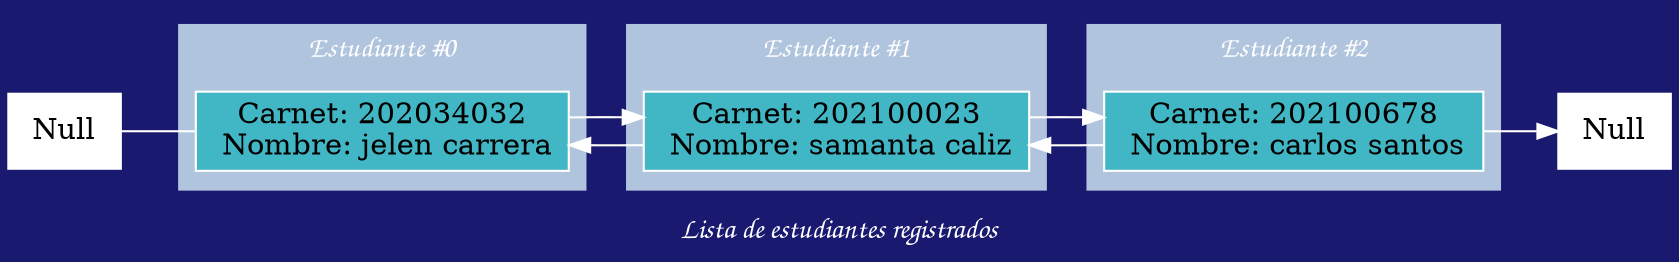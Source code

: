 
	digraph G {
		bgcolor="midnightblue";
		fontcolor=white;
		fontname="Comic Sans MS";
		label="Lista de estudiantes registrados";
		node [shape=record, colorscheme=ylgnbu9, style=filled, color=white];
		rankdir=LR;
		
		f0 [ label ="Null" ];
		f1[ label ="Null" ];
	
	subgraph cluster_0 {
        style=filled;
		color="lightsteelblue";
		label = "Estudiante #0";
        n0 [label="Carnet: 202034032&#92;n Nombre: jelen carrera", fillcolor=5];
	    	
	}
	subgraph cluster_1 {
        style=filled;
		color="lightsteelblue";
		label = "Estudiante #1";
        n1 [label="Carnet: 202100023&#92;n Nombre: samanta caliz", fillcolor=5];
	    	
	}
	subgraph cluster_2 {
        style=filled;
		color="lightsteelblue";
		label = "Estudiante #2";
        n2 [label="Carnet: 202100678&#92;n Nombre: carlos santos", fillcolor=5];
	    	
	}
    f0->n0[dir="none", color="white"]
	n0->n1[color="white"]
	n1->n2[color="white"]
	n2->f1[ color="white"]
	n2->n1[color="white"]
	n1->n0[ color="white"]
}
